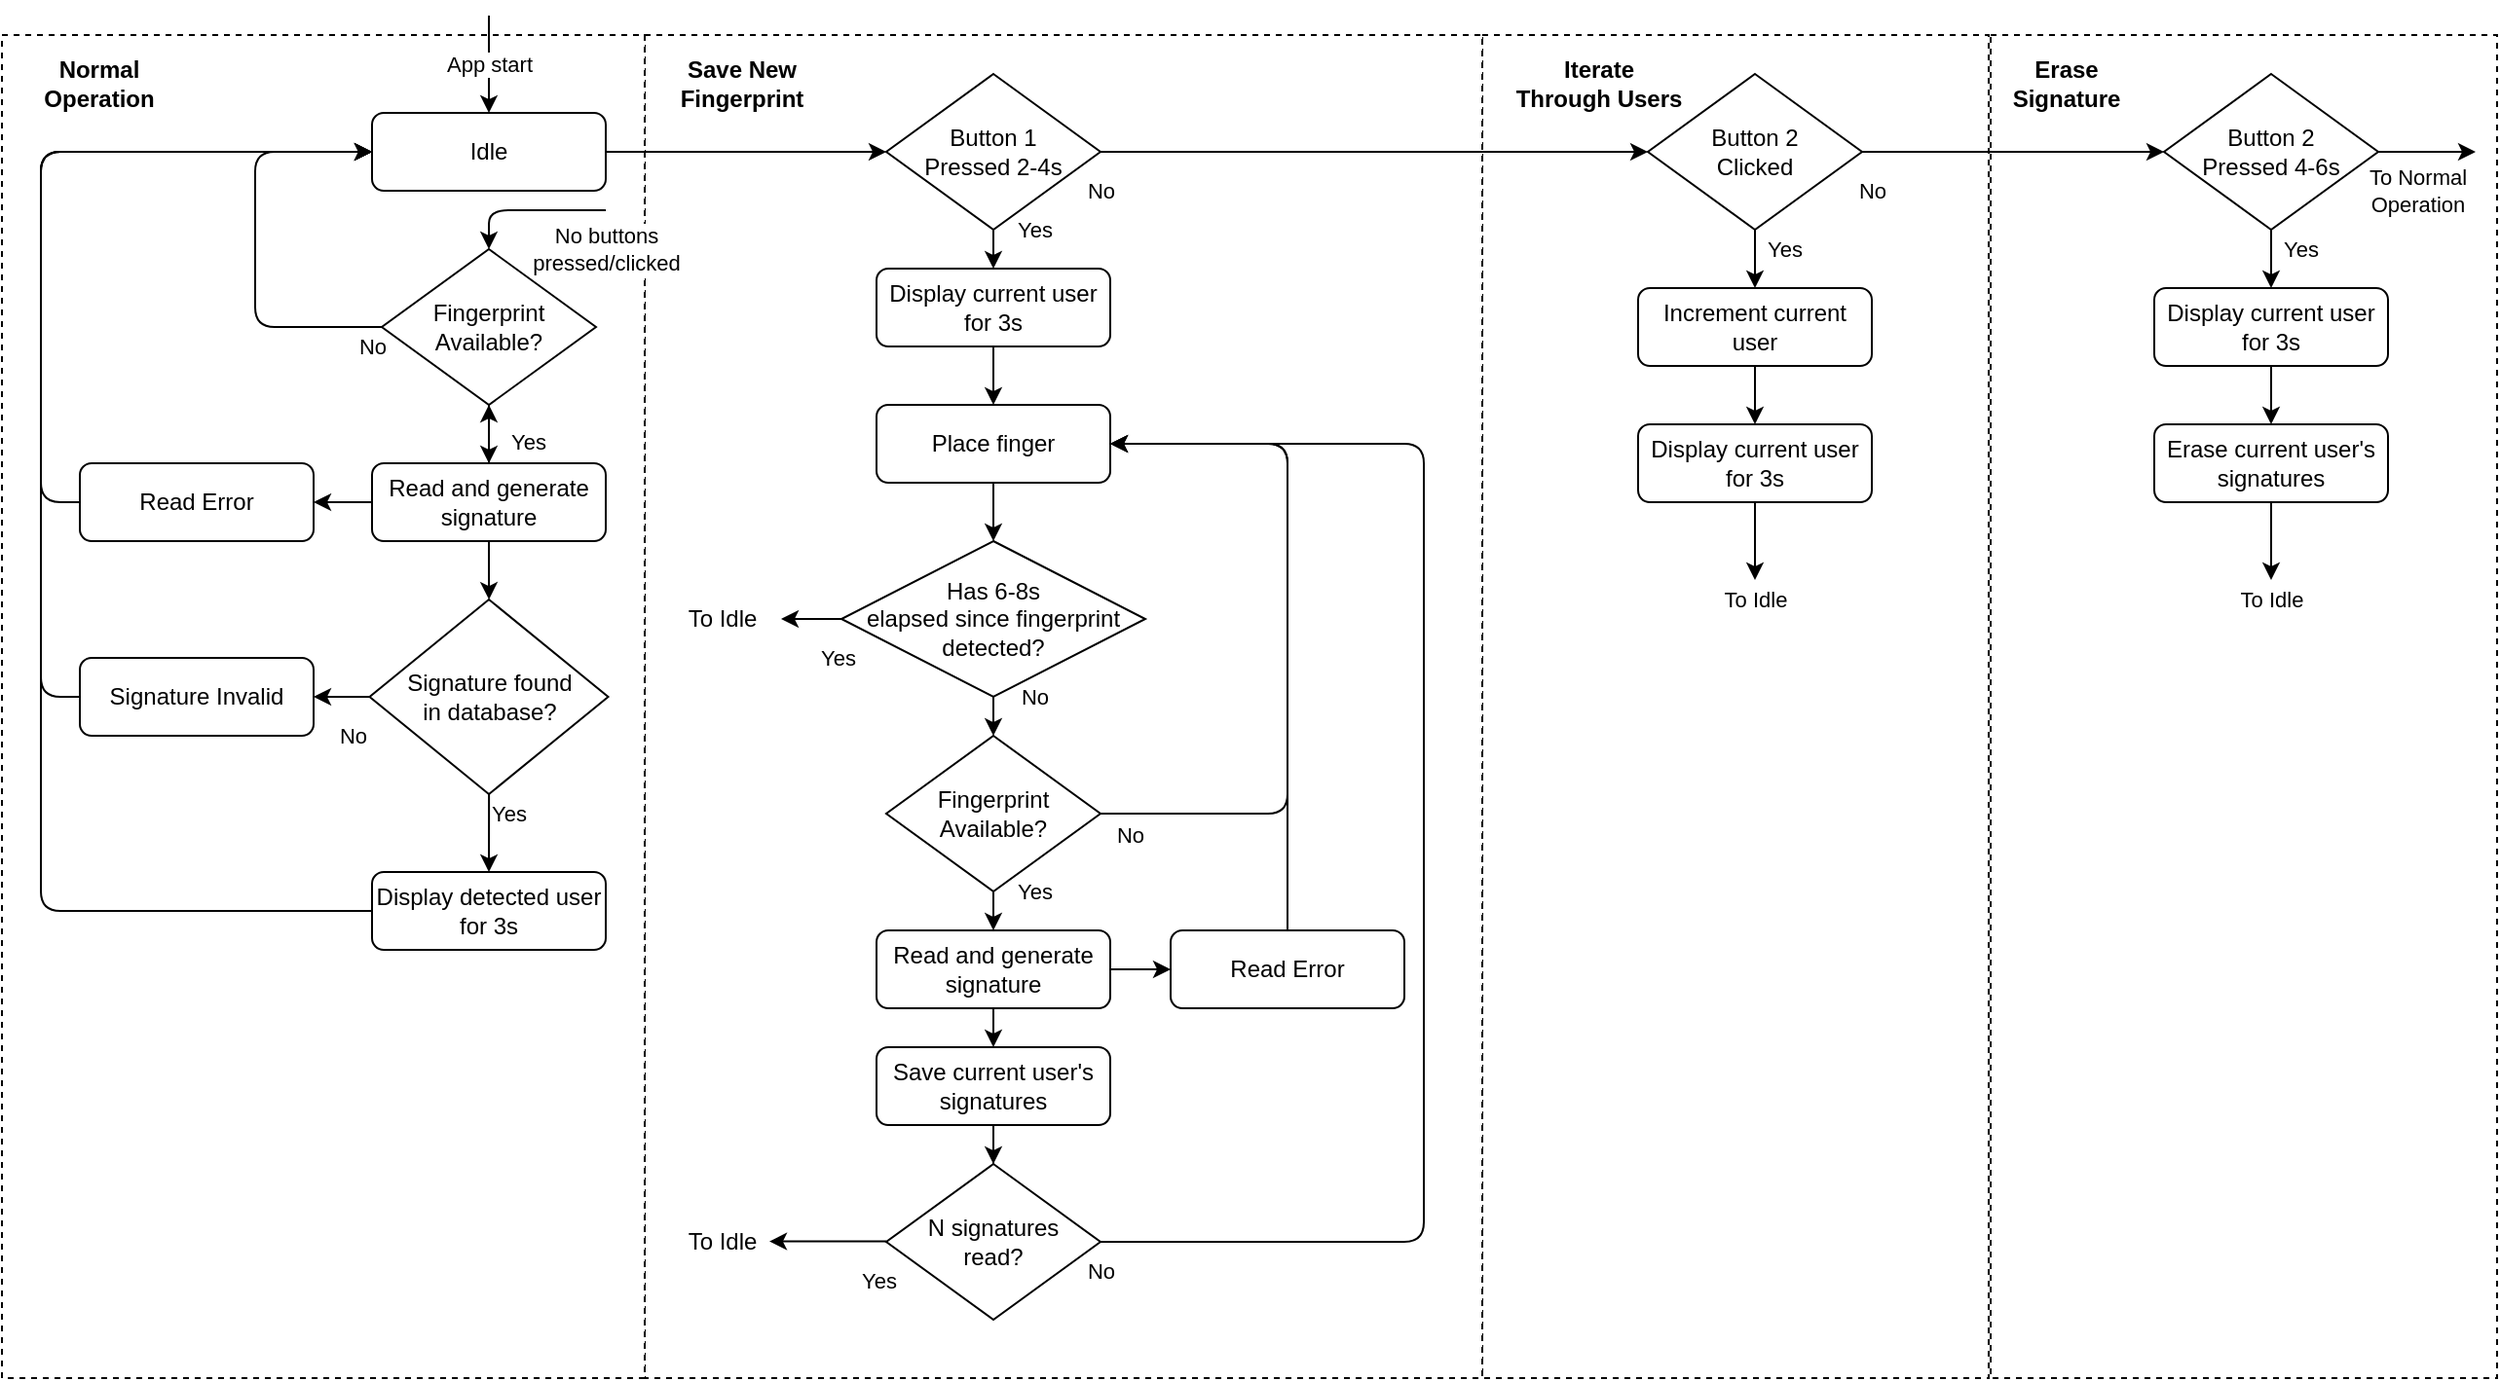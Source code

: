 <mxfile version="16.5.2" type="device"><diagram id="C5RBs43oDa-KdzZeNtuy" name="Page-1"><mxGraphModel dx="1185" dy="662" grid="1" gridSize="10" guides="1" tooltips="1" connect="1" arrows="1" fold="1" page="1" pageScale="1" pageWidth="827" pageHeight="1169" math="0" shadow="0"><root><mxCell id="WIyWlLk6GJQsqaUBKTNV-0"/><mxCell id="WIyWlLk6GJQsqaUBKTNV-1" parent="WIyWlLk6GJQsqaUBKTNV-0"/><mxCell id="jcFdlMOcmcBGsFmz-gvF-73" value="" style="rounded=0;whiteSpace=wrap;html=1;dashed=1;" parent="WIyWlLk6GJQsqaUBKTNV-1" vertex="1"><mxGeometry x="1161" y="100" width="260" height="690" as="geometry"/></mxCell><mxCell id="jcFdlMOcmcBGsFmz-gvF-67" value="" style="rounded=0;whiteSpace=wrap;html=1;dashed=1;" parent="WIyWlLk6GJQsqaUBKTNV-1" vertex="1"><mxGeometry x="900" y="100" width="260" height="690" as="geometry"/></mxCell><mxCell id="jcFdlMOcmcBGsFmz-gvF-59" value="" style="rounded=0;whiteSpace=wrap;html=1;dashed=1;" parent="WIyWlLk6GJQsqaUBKTNV-1" vertex="1"><mxGeometry x="470" y="100" width="430" height="690" as="geometry"/></mxCell><mxCell id="jcFdlMOcmcBGsFmz-gvF-29" value="" style="rounded=0;whiteSpace=wrap;html=1;dashed=1;" parent="WIyWlLk6GJQsqaUBKTNV-1" vertex="1"><mxGeometry x="140" y="100" width="330" height="690" as="geometry"/></mxCell><mxCell id="jcFdlMOcmcBGsFmz-gvF-32" value="" style="edgeStyle=orthogonalEdgeStyle;rounded=1;orthogonalLoop=1;jettySize=auto;html=1;startArrow=none;startFill=0;entryX=0;entryY=0.5;entryDx=0;entryDy=0;" parent="WIyWlLk6GJQsqaUBKTNV-1" source="WIyWlLk6GJQsqaUBKTNV-3" target="jcFdlMOcmcBGsFmz-gvF-9" edge="1"><mxGeometry relative="1" as="geometry"/></mxCell><mxCell id="WIyWlLk6GJQsqaUBKTNV-3" value="Idle" style="rounded=1;whiteSpace=wrap;html=1;fontSize=12;glass=0;strokeWidth=1;shadow=0;" parent="WIyWlLk6GJQsqaUBKTNV-1" vertex="1"><mxGeometry x="330" y="140" width="120" height="40" as="geometry"/></mxCell><mxCell id="jcFdlMOcmcBGsFmz-gvF-17" value="" style="edgeStyle=orthogonalEdgeStyle;rounded=1;orthogonalLoop=1;jettySize=auto;html=1;startArrow=none;startFill=0;" parent="WIyWlLk6GJQsqaUBKTNV-1" source="jcFdlMOcmcBGsFmz-gvF-0" target="jcFdlMOcmcBGsFmz-gvF-1" edge="1"><mxGeometry relative="1" as="geometry"/></mxCell><mxCell id="jcFdlMOcmcBGsFmz-gvF-18" value="" style="edgeStyle=orthogonalEdgeStyle;rounded=1;orthogonalLoop=1;jettySize=auto;html=1;startArrow=none;startFill=0;" parent="WIyWlLk6GJQsqaUBKTNV-1" source="jcFdlMOcmcBGsFmz-gvF-0" target="jcFdlMOcmcBGsFmz-gvF-13" edge="1"><mxGeometry relative="1" as="geometry"/></mxCell><mxCell id="jcFdlMOcmcBGsFmz-gvF-23" value="" style="edgeStyle=orthogonalEdgeStyle;rounded=1;orthogonalLoop=1;jettySize=auto;html=1;startArrow=none;startFill=0;" parent="WIyWlLk6GJQsqaUBKTNV-1" source="jcFdlMOcmcBGsFmz-gvF-0" target="jcFdlMOcmcBGsFmz-gvF-12" edge="1"><mxGeometry relative="1" as="geometry"/></mxCell><mxCell id="jcFdlMOcmcBGsFmz-gvF-0" value="Read and generate signature" style="rounded=1;whiteSpace=wrap;html=1;fontSize=12;glass=0;strokeWidth=1;shadow=0;" parent="WIyWlLk6GJQsqaUBKTNV-1" vertex="1"><mxGeometry x="330" y="320" width="120" height="40" as="geometry"/></mxCell><mxCell id="jcFdlMOcmcBGsFmz-gvF-1" value="Read Error" style="rounded=1;whiteSpace=wrap;html=1;fontSize=12;glass=0;strokeWidth=1;shadow=0;" parent="WIyWlLk6GJQsqaUBKTNV-1" vertex="1"><mxGeometry x="180" y="320" width="120" height="40" as="geometry"/></mxCell><mxCell id="jcFdlMOcmcBGsFmz-gvF-2" value="Display detected user for 3s" style="rounded=1;whiteSpace=wrap;html=1;fontSize=12;glass=0;strokeWidth=1;shadow=0;" parent="WIyWlLk6GJQsqaUBKTNV-1" vertex="1"><mxGeometry x="330" y="530" width="120" height="40" as="geometry"/></mxCell><mxCell id="jcFdlMOcmcBGsFmz-gvF-3" value="Signature Invalid" style="rounded=1;whiteSpace=wrap;html=1;fontSize=12;glass=0;strokeWidth=1;shadow=0;" parent="WIyWlLk6GJQsqaUBKTNV-1" vertex="1"><mxGeometry x="180" y="420" width="120" height="40" as="geometry"/></mxCell><mxCell id="jcFdlMOcmcBGsFmz-gvF-39" value="" style="edgeStyle=orthogonalEdgeStyle;rounded=1;orthogonalLoop=1;jettySize=auto;html=1;startArrow=none;startFill=0;entryX=0.5;entryY=0;entryDx=0;entryDy=0;" parent="WIyWlLk6GJQsqaUBKTNV-1" source="jcFdlMOcmcBGsFmz-gvF-4" target="jcFdlMOcmcBGsFmz-gvF-33" edge="1"><mxGeometry relative="1" as="geometry"/></mxCell><mxCell id="jcFdlMOcmcBGsFmz-gvF-4" value="Display current user for 3s" style="rounded=1;whiteSpace=wrap;html=1;fontSize=12;glass=0;strokeWidth=1;shadow=0;" parent="WIyWlLk6GJQsqaUBKTNV-1" vertex="1"><mxGeometry x="589" y="220" width="120" height="40" as="geometry"/></mxCell><mxCell id="PtK464Qvjm5lLkECDRXY-1" value="" style="edgeStyle=orthogonalEdgeStyle;rounded=0;orthogonalLoop=1;jettySize=auto;html=1;" edge="1" parent="WIyWlLk6GJQsqaUBKTNV-1" source="jcFdlMOcmcBGsFmz-gvF-5" target="jcFdlMOcmcBGsFmz-gvF-45"><mxGeometry relative="1" as="geometry"/></mxCell><mxCell id="jcFdlMOcmcBGsFmz-gvF-5" value="Save current user's signatures" style="rounded=1;whiteSpace=wrap;html=1;fontSize=12;glass=0;strokeWidth=1;shadow=0;" parent="WIyWlLk6GJQsqaUBKTNV-1" vertex="1"><mxGeometry x="589" y="620" width="120" height="40" as="geometry"/></mxCell><mxCell id="jcFdlMOcmcBGsFmz-gvF-8" value="App start" style="endArrow=classic;html=1;rounded=0;entryX=0.5;entryY=0;entryDx=0;entryDy=0;" parent="WIyWlLk6GJQsqaUBKTNV-1" target="WIyWlLk6GJQsqaUBKTNV-3" edge="1"><mxGeometry width="50" height="50" relative="1" as="geometry"><mxPoint x="390" y="90" as="sourcePoint"/><mxPoint x="560" y="290" as="targetPoint"/></mxGeometry></mxCell><mxCell id="jcFdlMOcmcBGsFmz-gvF-38" value="Yes" style="edgeStyle=orthogonalEdgeStyle;rounded=1;orthogonalLoop=1;jettySize=auto;html=1;startArrow=none;startFill=0;" parent="WIyWlLk6GJQsqaUBKTNV-1" source="jcFdlMOcmcBGsFmz-gvF-9" target="jcFdlMOcmcBGsFmz-gvF-4" edge="1"><mxGeometry x="0.333" y="21" relative="1" as="geometry"><mxPoint as="offset"/></mxGeometry></mxCell><mxCell id="jcFdlMOcmcBGsFmz-gvF-9" value="Button 1 &lt;br&gt;Pressed 2-4s" style="rhombus;whiteSpace=wrap;html=1;" parent="WIyWlLk6GJQsqaUBKTNV-1" vertex="1"><mxGeometry x="594" y="120" width="110" height="80" as="geometry"/></mxCell><mxCell id="jcFdlMOcmcBGsFmz-gvF-64" value="Yes" style="edgeStyle=orthogonalEdgeStyle;rounded=1;orthogonalLoop=1;jettySize=auto;html=1;startArrow=none;startFill=0;" parent="WIyWlLk6GJQsqaUBKTNV-1" source="jcFdlMOcmcBGsFmz-gvF-10" target="jcFdlMOcmcBGsFmz-gvF-63" edge="1"><mxGeometry x="0.2" y="15" relative="1" as="geometry"><mxPoint as="offset"/></mxGeometry></mxCell><mxCell id="jcFdlMOcmcBGsFmz-gvF-74" value="No" style="edgeStyle=orthogonalEdgeStyle;rounded=1;orthogonalLoop=1;jettySize=auto;html=1;startArrow=none;startFill=0;entryX=0;entryY=0.5;entryDx=0;entryDy=0;" parent="WIyWlLk6GJQsqaUBKTNV-1" source="jcFdlMOcmcBGsFmz-gvF-10" target="jcFdlMOcmcBGsFmz-gvF-11" edge="1"><mxGeometry x="-0.935" y="-20" relative="1" as="geometry"><mxPoint as="offset"/></mxGeometry></mxCell><mxCell id="jcFdlMOcmcBGsFmz-gvF-10" value="Button 2&lt;br&gt;Clicked" style="rhombus;whiteSpace=wrap;html=1;" parent="WIyWlLk6GJQsqaUBKTNV-1" vertex="1"><mxGeometry x="985" y="120" width="110" height="80" as="geometry"/></mxCell><mxCell id="jcFdlMOcmcBGsFmz-gvF-75" value="Yes" style="edgeStyle=orthogonalEdgeStyle;rounded=1;orthogonalLoop=1;jettySize=auto;html=1;startArrow=none;startFill=0;" parent="WIyWlLk6GJQsqaUBKTNV-1" source="jcFdlMOcmcBGsFmz-gvF-11" target="jcFdlMOcmcBGsFmz-gvF-69" edge="1"><mxGeometry x="0.2" y="15" relative="1" as="geometry"><mxPoint as="offset"/></mxGeometry></mxCell><mxCell id="jcFdlMOcmcBGsFmz-gvF-11" value="Button 2&lt;br&gt;Pressed 4-6s" style="rhombus;whiteSpace=wrap;html=1;" parent="WIyWlLk6GJQsqaUBKTNV-1" vertex="1"><mxGeometry x="1250" y="120" width="110" height="80" as="geometry"/></mxCell><mxCell id="jcFdlMOcmcBGsFmz-gvF-15" value="Yes" style="edgeStyle=orthogonalEdgeStyle;rounded=0;orthogonalLoop=1;jettySize=auto;html=1;" parent="WIyWlLk6GJQsqaUBKTNV-1" source="jcFdlMOcmcBGsFmz-gvF-12" edge="1"><mxGeometry x="0.2" y="20" relative="1" as="geometry"><mxPoint x="390" y="320" as="targetPoint"/><mxPoint as="offset"/></mxGeometry></mxCell><mxCell id="jcFdlMOcmcBGsFmz-gvF-12" value="Fingerprint&lt;br&gt;Available?" style="rhombus;whiteSpace=wrap;html=1;" parent="WIyWlLk6GJQsqaUBKTNV-1" vertex="1"><mxGeometry x="335" y="210" width="110" height="80" as="geometry"/></mxCell><mxCell id="jcFdlMOcmcBGsFmz-gvF-19" value="No" style="edgeStyle=orthogonalEdgeStyle;rounded=1;orthogonalLoop=1;jettySize=auto;html=1;startArrow=none;startFill=0;" parent="WIyWlLk6GJQsqaUBKTNV-1" source="jcFdlMOcmcBGsFmz-gvF-13" target="jcFdlMOcmcBGsFmz-gvF-3" edge="1"><mxGeometry x="0.218" y="20" relative="1" as="geometry"><mxPoint as="offset"/></mxGeometry></mxCell><mxCell id="jcFdlMOcmcBGsFmz-gvF-20" value="Yes" style="edgeStyle=orthogonalEdgeStyle;rounded=1;orthogonalLoop=1;jettySize=auto;html=1;startArrow=none;startFill=0;" parent="WIyWlLk6GJQsqaUBKTNV-1" source="jcFdlMOcmcBGsFmz-gvF-13" target="jcFdlMOcmcBGsFmz-gvF-2" edge="1"><mxGeometry x="-0.499" y="10" relative="1" as="geometry"><mxPoint as="offset"/></mxGeometry></mxCell><mxCell id="jcFdlMOcmcBGsFmz-gvF-13" value="Signature found &lt;br&gt;in database?" style="rhombus;whiteSpace=wrap;html=1;" parent="WIyWlLk6GJQsqaUBKTNV-1" vertex="1"><mxGeometry x="328.75" y="390" width="122.5" height="100" as="geometry"/></mxCell><mxCell id="jcFdlMOcmcBGsFmz-gvF-16" value="No" style="endArrow=classic;startArrow=none;html=1;rounded=1;exitX=0;exitY=0.5;exitDx=0;exitDy=0;entryX=0;entryY=0.5;entryDx=0;entryDy=0;startFill=0;" parent="WIyWlLk6GJQsqaUBKTNV-1" source="jcFdlMOcmcBGsFmz-gvF-12" target="WIyWlLk6GJQsqaUBKTNV-3" edge="1"><mxGeometry x="-0.954" y="10" width="50" height="50" relative="1" as="geometry"><mxPoint x="240" y="230" as="sourcePoint"/><mxPoint x="290" y="180" as="targetPoint"/><Array as="points"><mxPoint x="270" y="250"/><mxPoint x="270" y="160"/></Array><mxPoint as="offset"/></mxGeometry></mxCell><mxCell id="jcFdlMOcmcBGsFmz-gvF-21" value="" style="endArrow=classic;html=1;rounded=1;exitX=0;exitY=0.5;exitDx=0;exitDy=0;entryX=0;entryY=0.5;entryDx=0;entryDy=0;" parent="WIyWlLk6GJQsqaUBKTNV-1" source="jcFdlMOcmcBGsFmz-gvF-3" target="WIyWlLk6GJQsqaUBKTNV-3" edge="1"><mxGeometry width="50" height="50" relative="1" as="geometry"><mxPoint x="410" y="420" as="sourcePoint"/><mxPoint x="460" y="370" as="targetPoint"/><Array as="points"><mxPoint x="160" y="440"/><mxPoint x="160" y="160"/></Array></mxGeometry></mxCell><mxCell id="jcFdlMOcmcBGsFmz-gvF-22" value="" style="endArrow=classic;html=1;rounded=1;exitX=0;exitY=0.5;exitDx=0;exitDy=0;" parent="WIyWlLk6GJQsqaUBKTNV-1" source="jcFdlMOcmcBGsFmz-gvF-1" edge="1"><mxGeometry width="50" height="50" relative="1" as="geometry"><mxPoint x="410" y="420" as="sourcePoint"/><mxPoint x="330" y="160" as="targetPoint"/><Array as="points"><mxPoint x="160" y="340"/><mxPoint x="160" y="160"/></Array></mxGeometry></mxCell><mxCell id="jcFdlMOcmcBGsFmz-gvF-24" value="" style="endArrow=classic;html=1;rounded=1;exitX=0;exitY=0.5;exitDx=0;exitDy=0;entryX=0;entryY=0.5;entryDx=0;entryDy=0;" parent="WIyWlLk6GJQsqaUBKTNV-1" source="jcFdlMOcmcBGsFmz-gvF-2" target="WIyWlLk6GJQsqaUBKTNV-3" edge="1"><mxGeometry width="50" height="50" relative="1" as="geometry"><mxPoint x="360" y="360" as="sourcePoint"/><mxPoint x="300" y="190" as="targetPoint"/><Array as="points"><mxPoint x="160" y="550"/><mxPoint x="160" y="160"/></Array></mxGeometry></mxCell><mxCell id="jcFdlMOcmcBGsFmz-gvF-30" value="&lt;b&gt;Normal &lt;br&gt;Operation&lt;/b&gt;" style="text;html=1;strokeColor=none;fillColor=none;align=center;verticalAlign=middle;whiteSpace=wrap;rounded=0;dashed=1;" parent="WIyWlLk6GJQsqaUBKTNV-1" vertex="1"><mxGeometry x="140" y="110" width="100" height="30" as="geometry"/></mxCell><mxCell id="jcFdlMOcmcBGsFmz-gvF-31" value="&lt;b&gt;Save New Fingerprint&lt;/b&gt;" style="text;html=1;strokeColor=none;fillColor=none;align=center;verticalAlign=middle;whiteSpace=wrap;rounded=0;dashed=1;" parent="WIyWlLk6GJQsqaUBKTNV-1" vertex="1"><mxGeometry x="470" y="110" width="100" height="30" as="geometry"/></mxCell><mxCell id="jcFdlMOcmcBGsFmz-gvF-40" value="" style="edgeStyle=orthogonalEdgeStyle;rounded=1;orthogonalLoop=1;jettySize=auto;html=1;startArrow=none;startFill=0;" parent="WIyWlLk6GJQsqaUBKTNV-1" source="jcFdlMOcmcBGsFmz-gvF-33" target="jcFdlMOcmcBGsFmz-gvF-37" edge="1"><mxGeometry relative="1" as="geometry"/></mxCell><mxCell id="jcFdlMOcmcBGsFmz-gvF-33" value="Place finger" style="rounded=1;whiteSpace=wrap;html=1;fontSize=12;glass=0;strokeWidth=1;shadow=0;" parent="WIyWlLk6GJQsqaUBKTNV-1" vertex="1"><mxGeometry x="589" y="290" width="120" height="40" as="geometry"/></mxCell><mxCell id="jcFdlMOcmcBGsFmz-gvF-42" value="Yes" style="edgeStyle=orthogonalEdgeStyle;rounded=1;orthogonalLoop=1;jettySize=auto;html=1;startArrow=none;startFill=0;" parent="WIyWlLk6GJQsqaUBKTNV-1" source="jcFdlMOcmcBGsFmz-gvF-34" target="jcFdlMOcmcBGsFmz-gvF-35" edge="1"><mxGeometry x="0.334" y="21" relative="1" as="geometry"><mxPoint as="offset"/></mxGeometry></mxCell><mxCell id="jcFdlMOcmcBGsFmz-gvF-34" value="Fingerprint&lt;br&gt;Available?" style="rhombus;whiteSpace=wrap;html=1;" parent="WIyWlLk6GJQsqaUBKTNV-1" vertex="1"><mxGeometry x="594" y="460" width="110" height="80" as="geometry"/></mxCell><mxCell id="jcFdlMOcmcBGsFmz-gvF-48" value="" style="edgeStyle=orthogonalEdgeStyle;rounded=1;orthogonalLoop=1;jettySize=auto;html=1;startArrow=none;startFill=0;" parent="WIyWlLk6GJQsqaUBKTNV-1" source="jcFdlMOcmcBGsFmz-gvF-35" target="jcFdlMOcmcBGsFmz-gvF-36" edge="1"><mxGeometry relative="1" as="geometry"/></mxCell><mxCell id="PtK464Qvjm5lLkECDRXY-0" value="" style="edgeStyle=orthogonalEdgeStyle;rounded=0;orthogonalLoop=1;jettySize=auto;html=1;" edge="1" parent="WIyWlLk6GJQsqaUBKTNV-1" source="jcFdlMOcmcBGsFmz-gvF-35"><mxGeometry relative="1" as="geometry"><mxPoint x="649" y="620" as="targetPoint"/></mxGeometry></mxCell><mxCell id="jcFdlMOcmcBGsFmz-gvF-35" value="Read and generate signature" style="rounded=1;whiteSpace=wrap;html=1;fontSize=12;glass=0;strokeWidth=1;shadow=0;" parent="WIyWlLk6GJQsqaUBKTNV-1" vertex="1"><mxGeometry x="589" y="560" width="120" height="40" as="geometry"/></mxCell><mxCell id="jcFdlMOcmcBGsFmz-gvF-36" value="Read Error" style="rounded=1;whiteSpace=wrap;html=1;fontSize=12;glass=0;strokeWidth=1;shadow=0;" parent="WIyWlLk6GJQsqaUBKTNV-1" vertex="1"><mxGeometry x="740" y="560" width="120" height="40" as="geometry"/></mxCell><mxCell id="jcFdlMOcmcBGsFmz-gvF-41" value="No" style="edgeStyle=orthogonalEdgeStyle;rounded=1;orthogonalLoop=1;jettySize=auto;html=1;startArrow=none;startFill=0;" parent="WIyWlLk6GJQsqaUBKTNV-1" source="jcFdlMOcmcBGsFmz-gvF-37" target="jcFdlMOcmcBGsFmz-gvF-34" edge="1"><mxGeometry x="0.333" y="21" relative="1" as="geometry"><mxPoint as="offset"/></mxGeometry></mxCell><mxCell id="jcFdlMOcmcBGsFmz-gvF-37" value="Has 6-8s&lt;br&gt;elapsed since fingerprint detected?" style="rhombus;whiteSpace=wrap;html=1;" parent="WIyWlLk6GJQsqaUBKTNV-1" vertex="1"><mxGeometry x="571" y="360" width="156" height="80" as="geometry"/></mxCell><mxCell id="jcFdlMOcmcBGsFmz-gvF-45" value="N signatures&lt;br&gt;read?" style="rhombus;whiteSpace=wrap;html=1;" parent="WIyWlLk6GJQsqaUBKTNV-1" vertex="1"><mxGeometry x="594" y="680" width="110" height="80" as="geometry"/></mxCell><mxCell id="jcFdlMOcmcBGsFmz-gvF-49" value="Yes" style="endArrow=classic;html=1;rounded=1;exitX=0;exitY=0.5;exitDx=0;exitDy=0;" parent="WIyWlLk6GJQsqaUBKTNV-1" source="jcFdlMOcmcBGsFmz-gvF-37" edge="1"><mxGeometry x="-0.852" y="20" width="50" height="50" relative="1" as="geometry"><mxPoint x="530" y="390" as="sourcePoint"/><mxPoint x="540" y="400" as="targetPoint"/><mxPoint as="offset"/></mxGeometry></mxCell><mxCell id="jcFdlMOcmcBGsFmz-gvF-50" value="To Idle" style="text;html=1;strokeColor=none;fillColor=none;align=center;verticalAlign=middle;whiteSpace=wrap;rounded=0;dashed=1;" parent="WIyWlLk6GJQsqaUBKTNV-1" vertex="1"><mxGeometry x="480" y="385" width="60" height="30" as="geometry"/></mxCell><mxCell id="jcFdlMOcmcBGsFmz-gvF-51" value="" style="endArrow=classic;html=1;rounded=1;exitX=1;exitY=0.5;exitDx=0;exitDy=0;entryX=1;entryY=0.5;entryDx=0;entryDy=0;" parent="WIyWlLk6GJQsqaUBKTNV-1" source="jcFdlMOcmcBGsFmz-gvF-34" target="jcFdlMOcmcBGsFmz-gvF-33" edge="1"><mxGeometry width="50" height="50" relative="1" as="geometry"><mxPoint x="630" y="540" as="sourcePoint"/><mxPoint x="680" y="490" as="targetPoint"/><Array as="points"><mxPoint x="800" y="500"/><mxPoint x="800" y="310"/></Array></mxGeometry></mxCell><mxCell id="jcFdlMOcmcBGsFmz-gvF-52" value="No" style="edgeLabel;html=1;align=center;verticalAlign=middle;resizable=0;points=[];" parent="jcFdlMOcmcBGsFmz-gvF-51" vertex="1" connectable="0"><mxGeometry x="-0.071" y="2" relative="1" as="geometry"><mxPoint x="-79" y="90" as="offset"/></mxGeometry></mxCell><mxCell id="jcFdlMOcmcBGsFmz-gvF-54" value="" style="endArrow=classic;html=1;rounded=1;exitX=0.5;exitY=0;exitDx=0;exitDy=0;entryX=1;entryY=0.5;entryDx=0;entryDy=0;" parent="WIyWlLk6GJQsqaUBKTNV-1" source="jcFdlMOcmcBGsFmz-gvF-36" target="jcFdlMOcmcBGsFmz-gvF-33" edge="1"><mxGeometry width="50" height="50" relative="1" as="geometry"><mxPoint x="630" y="480" as="sourcePoint"/><mxPoint x="680" y="430" as="targetPoint"/><Array as="points"><mxPoint x="800" y="310"/></Array></mxGeometry></mxCell><mxCell id="jcFdlMOcmcBGsFmz-gvF-55" value="No" style="endArrow=classic;html=1;rounded=1;exitX=1;exitY=0.5;exitDx=0;exitDy=0;entryX=1;entryY=0.5;entryDx=0;entryDy=0;" parent="WIyWlLk6GJQsqaUBKTNV-1" source="jcFdlMOcmcBGsFmz-gvF-45" target="jcFdlMOcmcBGsFmz-gvF-33" edge="1"><mxGeometry x="-1" y="-15" width="50" height="50" relative="1" as="geometry"><mxPoint x="570" y="540" as="sourcePoint"/><mxPoint x="620" y="490" as="targetPoint"/><Array as="points"><mxPoint x="870" y="720"/><mxPoint x="870" y="310"/></Array><mxPoint as="offset"/></mxGeometry></mxCell><mxCell id="jcFdlMOcmcBGsFmz-gvF-57" value="Yes" style="endArrow=classic;html=1;rounded=1;" parent="WIyWlLk6GJQsqaUBKTNV-1" edge="1"><mxGeometry x="-0.867" y="20" width="50" height="50" relative="1" as="geometry"><mxPoint x="594" y="719.8" as="sourcePoint"/><mxPoint x="534" y="719.8" as="targetPoint"/><Array as="points"><mxPoint x="574" y="719.8"/></Array><mxPoint as="offset"/></mxGeometry></mxCell><mxCell id="jcFdlMOcmcBGsFmz-gvF-58" value="To Idle" style="text;html=1;strokeColor=none;fillColor=none;align=center;verticalAlign=middle;whiteSpace=wrap;rounded=0;dashed=1;" parent="WIyWlLk6GJQsqaUBKTNV-1" vertex="1"><mxGeometry x="480" y="705" width="60" height="30" as="geometry"/></mxCell><mxCell id="jcFdlMOcmcBGsFmz-gvF-60" value="&lt;b&gt;Iterate &lt;br&gt;Through Users&lt;br&gt;&lt;/b&gt;" style="text;html=1;strokeColor=none;fillColor=none;align=center;verticalAlign=middle;whiteSpace=wrap;rounded=0;dashed=1;" parent="WIyWlLk6GJQsqaUBKTNV-1" vertex="1"><mxGeometry x="900" y="100" width="120" height="50" as="geometry"/></mxCell><mxCell id="jcFdlMOcmcBGsFmz-gvF-61" value="Display current user for 3s" style="rounded=1;whiteSpace=wrap;html=1;fontSize=12;glass=0;strokeWidth=1;shadow=0;" parent="WIyWlLk6GJQsqaUBKTNV-1" vertex="1"><mxGeometry x="980" y="300" width="120" height="40" as="geometry"/></mxCell><mxCell id="jcFdlMOcmcBGsFmz-gvF-62" value="To Idle" style="endArrow=classic;html=1;rounded=1;exitX=0.5;exitY=1;exitDx=0;exitDy=0;" parent="WIyWlLk6GJQsqaUBKTNV-1" source="jcFdlMOcmcBGsFmz-gvF-61" edge="1"><mxGeometry x="1" y="10" width="50" height="50" relative="1" as="geometry"><mxPoint x="835" y="340" as="sourcePoint"/><mxPoint x="1040" y="380" as="targetPoint"/><mxPoint x="-10" y="10" as="offset"/></mxGeometry></mxCell><mxCell id="jcFdlMOcmcBGsFmz-gvF-65" value="" style="edgeStyle=orthogonalEdgeStyle;rounded=1;orthogonalLoop=1;jettySize=auto;html=1;startArrow=none;startFill=0;" parent="WIyWlLk6GJQsqaUBKTNV-1" source="jcFdlMOcmcBGsFmz-gvF-63" target="jcFdlMOcmcBGsFmz-gvF-61" edge="1"><mxGeometry relative="1" as="geometry"/></mxCell><mxCell id="jcFdlMOcmcBGsFmz-gvF-63" value="Increment current user" style="rounded=1;whiteSpace=wrap;html=1;fontSize=12;glass=0;strokeWidth=1;shadow=0;" parent="WIyWlLk6GJQsqaUBKTNV-1" vertex="1"><mxGeometry x="980" y="230" width="120" height="40" as="geometry"/></mxCell><mxCell id="jcFdlMOcmcBGsFmz-gvF-66" value="No" style="endArrow=classic;html=1;rounded=1;exitX=1;exitY=0.5;exitDx=0;exitDy=0;entryX=0;entryY=0.5;entryDx=0;entryDy=0;" parent="WIyWlLk6GJQsqaUBKTNV-1" source="jcFdlMOcmcBGsFmz-gvF-9" target="jcFdlMOcmcBGsFmz-gvF-10" edge="1"><mxGeometry x="-1" y="-20" width="50" height="50" relative="1" as="geometry"><mxPoint x="870" y="270" as="sourcePoint"/><mxPoint x="920" y="220" as="targetPoint"/><mxPoint as="offset"/></mxGeometry></mxCell><mxCell id="jcFdlMOcmcBGsFmz-gvF-68" value="&lt;b&gt;Erase&lt;br&gt;Signature&lt;br&gt;&lt;/b&gt;" style="text;html=1;strokeColor=none;fillColor=none;align=center;verticalAlign=middle;whiteSpace=wrap;rounded=0;dashed=1;" parent="WIyWlLk6GJQsqaUBKTNV-1" vertex="1"><mxGeometry x="1160" y="100" width="80" height="50" as="geometry"/></mxCell><mxCell id="jcFdlMOcmcBGsFmz-gvF-76" value="" style="edgeStyle=orthogonalEdgeStyle;rounded=1;orthogonalLoop=1;jettySize=auto;html=1;startArrow=none;startFill=0;" parent="WIyWlLk6GJQsqaUBKTNV-1" source="jcFdlMOcmcBGsFmz-gvF-69" target="jcFdlMOcmcBGsFmz-gvF-72" edge="1"><mxGeometry relative="1" as="geometry"/></mxCell><mxCell id="jcFdlMOcmcBGsFmz-gvF-69" value="Display current user for 3s" style="rounded=1;whiteSpace=wrap;html=1;fontSize=12;glass=0;strokeWidth=1;shadow=0;" parent="WIyWlLk6GJQsqaUBKTNV-1" vertex="1"><mxGeometry x="1245" y="230" width="120" height="40" as="geometry"/></mxCell><mxCell id="jcFdlMOcmcBGsFmz-gvF-70" value="" style="endArrow=classic;html=1;rounded=1;entryX=0.5;entryY=0;entryDx=0;entryDy=0;" parent="WIyWlLk6GJQsqaUBKTNV-1" target="jcFdlMOcmcBGsFmz-gvF-12" edge="1"><mxGeometry width="50" height="50" relative="1" as="geometry"><mxPoint x="450" y="190" as="sourcePoint"/><mxPoint x="535" y="180" as="targetPoint"/><Array as="points"><mxPoint x="390" y="190"/></Array></mxGeometry></mxCell><mxCell id="jcFdlMOcmcBGsFmz-gvF-71" value="No buttons &lt;br&gt;pressed/clicked" style="edgeLabel;html=1;align=center;verticalAlign=middle;resizable=0;points=[];" parent="jcFdlMOcmcBGsFmz-gvF-70" vertex="1" connectable="0"><mxGeometry x="-0.48" y="2" relative="1" as="geometry"><mxPoint x="21" y="18" as="offset"/></mxGeometry></mxCell><mxCell id="jcFdlMOcmcBGsFmz-gvF-72" value="Erase current user's signatures" style="rounded=1;whiteSpace=wrap;html=1;fontSize=12;glass=0;strokeWidth=1;shadow=0;" parent="WIyWlLk6GJQsqaUBKTNV-1" vertex="1"><mxGeometry x="1245" y="300" width="120" height="40" as="geometry"/></mxCell><mxCell id="jcFdlMOcmcBGsFmz-gvF-77" value="To Idle" style="endArrow=classic;html=1;rounded=1;exitX=0.5;exitY=1;exitDx=0;exitDy=0;" parent="WIyWlLk6GJQsqaUBKTNV-1" source="jcFdlMOcmcBGsFmz-gvF-72" edge="1"><mxGeometry x="1" y="10" width="50" height="50" relative="1" as="geometry"><mxPoint x="1304.71" y="350" as="sourcePoint"/><mxPoint x="1305" y="380" as="targetPoint"/><mxPoint x="-10" y="10" as="offset"/></mxGeometry></mxCell><mxCell id="jcFdlMOcmcBGsFmz-gvF-78" value="To Normal &lt;br&gt;Operation" style="endArrow=classic;html=1;rounded=1;exitX=1;exitY=0.5;exitDx=0;exitDy=0;" parent="WIyWlLk6GJQsqaUBKTNV-1" source="jcFdlMOcmcBGsFmz-gvF-11" edge="1"><mxGeometry x="-0.2" y="-20" width="50" height="50" relative="1" as="geometry"><mxPoint x="1090" y="390" as="sourcePoint"/><mxPoint x="1410" y="160" as="targetPoint"/><mxPoint as="offset"/></mxGeometry></mxCell></root></mxGraphModel></diagram></mxfile>